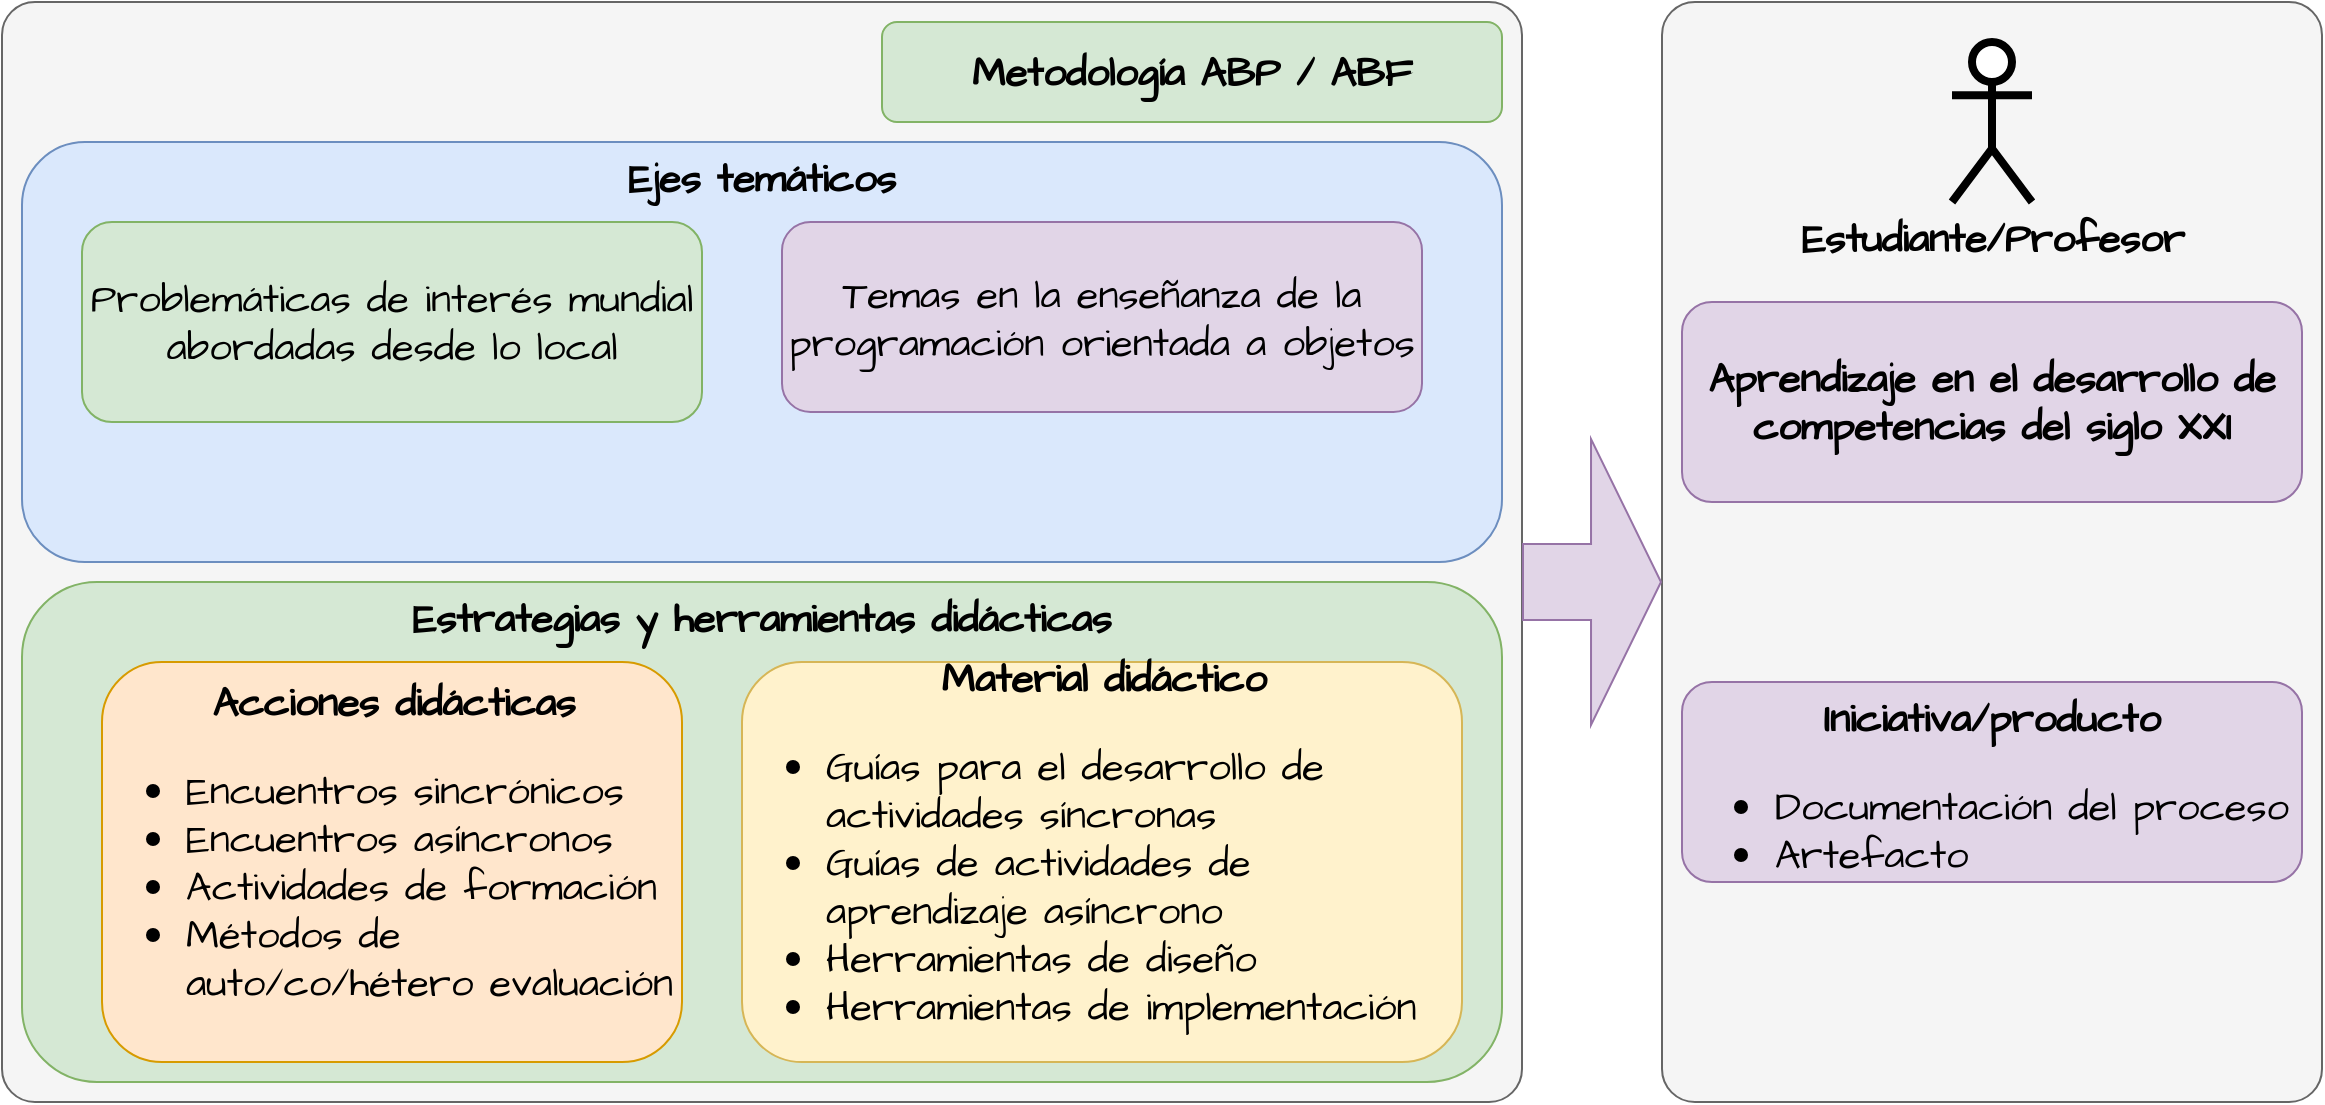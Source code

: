<mxfile version="24.7.17">
  <diagram name="producto" id="ObPCLliFK1BJr1rXw3gn">
    <mxGraphModel dx="1432" dy="977" grid="1" gridSize="10" guides="1" tooltips="1" connect="1" arrows="1" fold="1" page="1" pageScale="1" pageWidth="1100" pageHeight="850" math="0" shadow="0">
      <root>
        <mxCell id="0" />
        <mxCell id="1" parent="0" />
        <mxCell id="9VNZWG8HXcgkewiwuiYr-17" value="" style="rounded=1;whiteSpace=wrap;html=1;hachureGap=4;fontFamily=Architects Daughter;fontSource=https%3A%2F%2Ffonts.googleapis.com%2Fcss%3Ffamily%3DArchitects%2BDaughter;fontSize=20;fillColor=#f5f5f5;fontColor=#333333;strokeColor=#666666;arcSize=3;" parent="1" vertex="1">
          <mxGeometry x="120" y="150" width="760" height="550" as="geometry" />
        </mxCell>
        <mxCell id="9VNZWG8HXcgkewiwuiYr-16" value="" style="rounded=1;whiteSpace=wrap;html=1;hachureGap=4;fontFamily=Architects Daughter;fontSource=https%3A%2F%2Ffonts.googleapis.com%2Fcss%3Ffamily%3DArchitects%2BDaughter;fontSize=20;fillColor=#f5f5f5;fontColor=#333333;strokeColor=#666666;arcSize=5;" parent="1" vertex="1">
          <mxGeometry x="950" y="150" width="330" height="550" as="geometry" />
        </mxCell>
        <mxCell id="9VNZWG8HXcgkewiwuiYr-1" value="Estrategias y herramientas didácticas" style="rounded=1;whiteSpace=wrap;html=1;hachureGap=4;fontFamily=Architects Daughter;fontSource=https%3A%2F%2Ffonts.googleapis.com%2Fcss%3Ffamily%3DArchitects%2BDaughter;fontSize=20;verticalAlign=top;fillColor=#d5e8d4;strokeColor=#82b366;fontStyle=1;" parent="1" vertex="1">
          <mxGeometry x="130" y="440" width="740" height="250" as="geometry" />
        </mxCell>
        <mxCell id="9VNZWG8HXcgkewiwuiYr-2" value="&lt;div style=&quot;text-align: center;&quot;&gt;&lt;b&gt;Material didáctico&lt;/b&gt;&lt;/div&gt;&lt;ul&gt;&lt;li&gt;Guías para el desarrollo de actividades síncronas&lt;/li&gt;&lt;li&gt;Guías de actividades de aprendizaje asíncrono&lt;/li&gt;&lt;li&gt;Herramientas de diseño&lt;/li&gt;&lt;li&gt;Herramientas de implementación&lt;/li&gt;&lt;/ul&gt;" style="rounded=1;whiteSpace=wrap;html=1;hachureGap=4;fontFamily=Architects Daughter;fontSource=https%3A%2F%2Ffonts.googleapis.com%2Fcss%3Ffamily%3DArchitects%2BDaughter;fontSize=20;align=left;fillColor=#fff2cc;strokeColor=#d6b656;" parent="1" vertex="1">
          <mxGeometry x="490" y="480" width="360" height="200" as="geometry" />
        </mxCell>
        <mxCell id="9VNZWG8HXcgkewiwuiYr-3" value="&lt;div style=&quot;text-align: center;&quot;&gt;&lt;b&gt;Acciones didácticas&lt;/b&gt;&lt;/div&gt;&lt;ul&gt;&lt;li&gt;Encuentros sincrónicos&lt;/li&gt;&lt;li&gt;Encuentros asíncronos&lt;/li&gt;&lt;li&gt;Actividades de formación&lt;/li&gt;&lt;li&gt;Métodos de auto/co/hétero evaluación&lt;/li&gt;&lt;/ul&gt;" style="rounded=1;whiteSpace=wrap;html=1;hachureGap=4;fontFamily=Architects Daughter;fontSource=https%3A%2F%2Ffonts.googleapis.com%2Fcss%3Ffamily%3DArchitects%2BDaughter;fontSize=20;align=left;fillColor=#ffe6cc;strokeColor=#d79b00;" parent="1" vertex="1">
          <mxGeometry x="170" y="480" width="290" height="200" as="geometry" />
        </mxCell>
        <mxCell id="9VNZWG8HXcgkewiwuiYr-4" value="Ejes temáticos" style="rounded=1;whiteSpace=wrap;html=1;hachureGap=4;fontFamily=Architects Daughter;fontSource=https%3A%2F%2Ffonts.googleapis.com%2Fcss%3Ffamily%3DArchitects%2BDaughter;fontSize=20;verticalAlign=top;fontStyle=1;fillColor=#dae8fc;strokeColor=#6c8ebf;" parent="1" vertex="1">
          <mxGeometry x="130" y="220" width="740" height="210" as="geometry" />
        </mxCell>
        <mxCell id="9VNZWG8HXcgkewiwuiYr-5" value="Problemáticas de interés mundial abordadas desde lo local" style="rounded=1;whiteSpace=wrap;html=1;hachureGap=4;fontFamily=Architects Daughter;fontSource=https%3A%2F%2Ffonts.googleapis.com%2Fcss%3Ffamily%3DArchitects%2BDaughter;fontSize=20;fillColor=#d5e8d4;strokeColor=#82b366;" parent="1" vertex="1">
          <mxGeometry x="160" y="260" width="310" height="100" as="geometry" />
        </mxCell>
        <mxCell id="9VNZWG8HXcgkewiwuiYr-7" value="Temas en la enseñanza de la programación orientada a objetos" style="rounded=1;whiteSpace=wrap;html=1;hachureGap=4;fontFamily=Architects Daughter;fontSource=https%3A%2F%2Ffonts.googleapis.com%2Fcss%3Ffamily%3DArchitects%2BDaughter;fontSize=20;fillColor=#e1d5e7;strokeColor=#9673a6;" parent="1" vertex="1">
          <mxGeometry x="510" y="260" width="320" height="95" as="geometry" />
        </mxCell>
        <mxCell id="9VNZWG8HXcgkewiwuiYr-11" value="&lt;br&gt;&lt;b&gt;Iniciativa/producto&lt;/b&gt;&lt;br&gt;&lt;ul&gt;&lt;li style=&quot;text-align: left;&quot;&gt;Documentación del proceso&lt;/li&gt;&lt;li style=&quot;text-align: left;&quot;&gt;Artefacto&lt;/li&gt;&lt;/ul&gt;" style="rounded=1;whiteSpace=wrap;html=1;hachureGap=4;fontFamily=Architects Daughter;fontSource=https%3A%2F%2Ffonts.googleapis.com%2Fcss%3Ffamily%3DArchitects%2BDaughter;fontSize=20;fillColor=#e1d5e7;strokeColor=#9673a6;" parent="1" vertex="1">
          <mxGeometry x="960" y="490" width="310" height="100" as="geometry" />
        </mxCell>
        <mxCell id="9VNZWG8HXcgkewiwuiYr-12" value="Metodología ABP / ABF" style="rounded=1;whiteSpace=wrap;html=1;hachureGap=4;fontFamily=Architects Daughter;fontSource=https%3A%2F%2Ffonts.googleapis.com%2Fcss%3Ffamily%3DArchitects%2BDaughter;fontSize=20;fillColor=#d5e8d4;strokeColor=#82b366;fontStyle=1;" parent="1" vertex="1">
          <mxGeometry x="560" y="160" width="310" height="50" as="geometry" />
        </mxCell>
        <mxCell id="9VNZWG8HXcgkewiwuiYr-13" value="Aprendizaje en el desarrollo de competencias del siglo XXI" style="rounded=1;whiteSpace=wrap;html=1;hachureGap=4;fontFamily=Architects Daughter;fontSource=https%3A%2F%2Ffonts.googleapis.com%2Fcss%3Ffamily%3DArchitects%2BDaughter;fontSize=20;fillColor=#e1d5e7;strokeColor=#9673a6;fontStyle=1;" parent="1" vertex="1">
          <mxGeometry x="960" y="300" width="310" height="100" as="geometry" />
        </mxCell>
        <mxCell id="9VNZWG8HXcgkewiwuiYr-14" value="&lt;b&gt;Estudiante/Profesor&lt;/b&gt;" style="shape=umlActor;verticalLabelPosition=bottom;verticalAlign=top;html=1;outlineConnect=0;hachureGap=4;fontFamily=Architects Daughter;fontSource=https%3A%2F%2Ffonts.googleapis.com%2Fcss%3Ffamily%3DArchitects%2BDaughter;fontSize=20;strokeWidth=4;" parent="1" vertex="1">
          <mxGeometry x="1095" y="170" width="40" height="80" as="geometry" />
        </mxCell>
        <mxCell id="9VNZWG8HXcgkewiwuiYr-15" value="" style="shape=flexArrow;endArrow=classic;html=1;rounded=0;hachureGap=4;fontFamily=Architects Daughter;fontSource=https%3A%2F%2Ffonts.googleapis.com%2Fcss%3Ffamily%3DArchitects%2BDaughter;fontSize=16;endWidth=104;endSize=11.33;width=38;fillColor=#e1d5e7;strokeColor=#9673a6;" parent="1" edge="1">
          <mxGeometry width="50" height="50" relative="1" as="geometry">
            <mxPoint x="880" y="440" as="sourcePoint" />
            <mxPoint x="950" y="440" as="targetPoint" />
          </mxGeometry>
        </mxCell>
      </root>
    </mxGraphModel>
  </diagram>
</mxfile>
